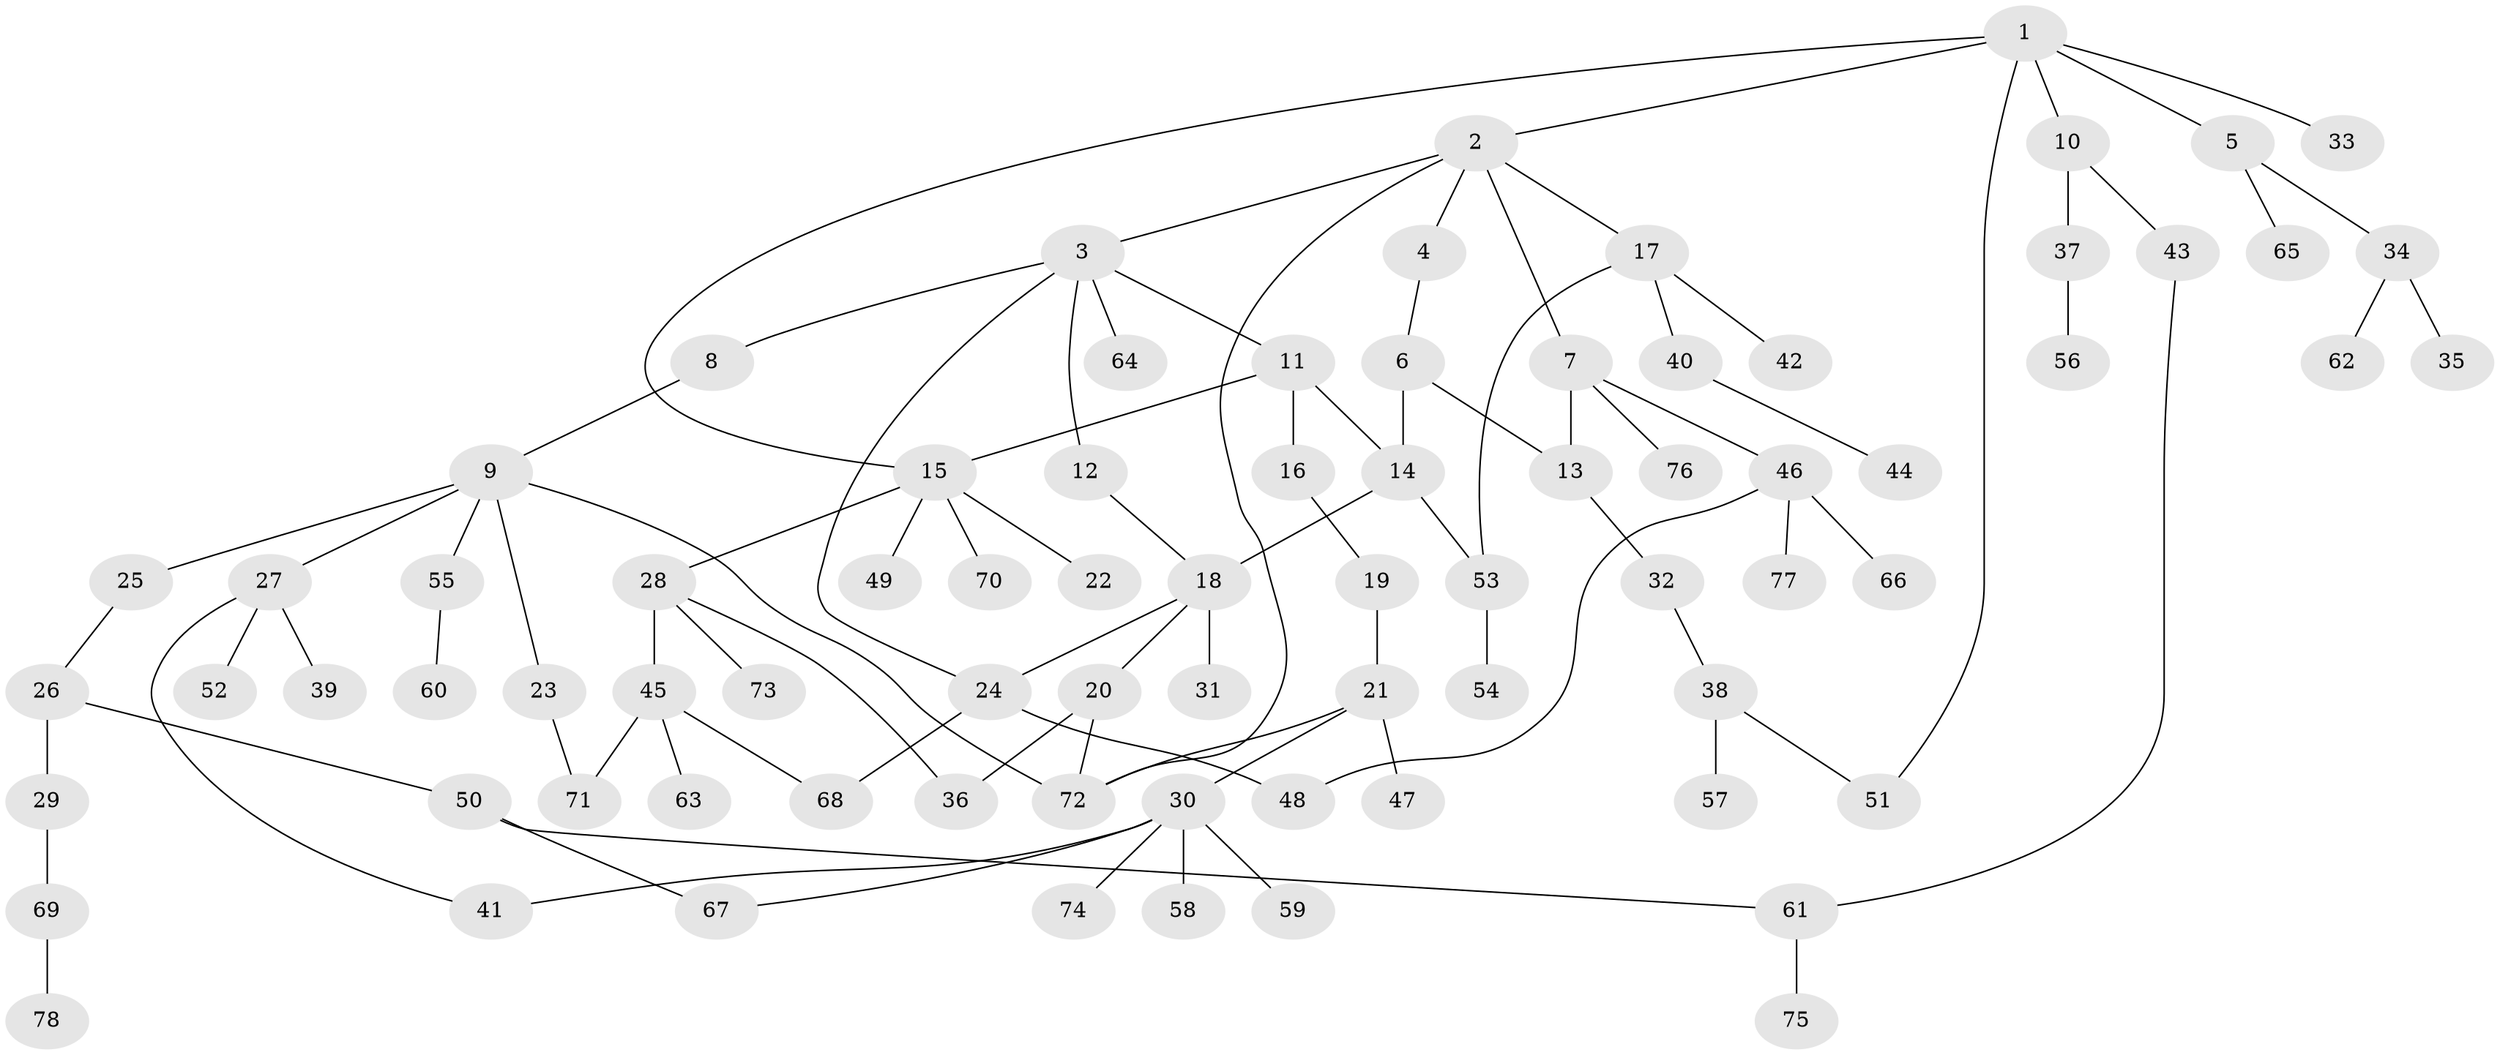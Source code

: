 // Generated by graph-tools (version 1.1) at 2025/34/03/09/25 02:34:06]
// undirected, 78 vertices, 94 edges
graph export_dot {
graph [start="1"]
  node [color=gray90,style=filled];
  1;
  2;
  3;
  4;
  5;
  6;
  7;
  8;
  9;
  10;
  11;
  12;
  13;
  14;
  15;
  16;
  17;
  18;
  19;
  20;
  21;
  22;
  23;
  24;
  25;
  26;
  27;
  28;
  29;
  30;
  31;
  32;
  33;
  34;
  35;
  36;
  37;
  38;
  39;
  40;
  41;
  42;
  43;
  44;
  45;
  46;
  47;
  48;
  49;
  50;
  51;
  52;
  53;
  54;
  55;
  56;
  57;
  58;
  59;
  60;
  61;
  62;
  63;
  64;
  65;
  66;
  67;
  68;
  69;
  70;
  71;
  72;
  73;
  74;
  75;
  76;
  77;
  78;
  1 -- 2;
  1 -- 5;
  1 -- 10;
  1 -- 33;
  1 -- 15;
  1 -- 51;
  2 -- 3;
  2 -- 4;
  2 -- 7;
  2 -- 17;
  2 -- 72;
  3 -- 8;
  3 -- 11;
  3 -- 12;
  3 -- 64;
  3 -- 24;
  4 -- 6;
  5 -- 34;
  5 -- 65;
  6 -- 13;
  6 -- 14;
  7 -- 46;
  7 -- 76;
  7 -- 13;
  8 -- 9;
  9 -- 23;
  9 -- 25;
  9 -- 27;
  9 -- 55;
  9 -- 72;
  10 -- 37;
  10 -- 43;
  11 -- 14;
  11 -- 15;
  11 -- 16;
  12 -- 18;
  13 -- 32;
  14 -- 18;
  14 -- 53;
  15 -- 22;
  15 -- 28;
  15 -- 49;
  15 -- 70;
  16 -- 19;
  17 -- 40;
  17 -- 42;
  17 -- 53;
  18 -- 20;
  18 -- 24;
  18 -- 31;
  19 -- 21;
  20 -- 72;
  20 -- 36;
  21 -- 30;
  21 -- 47;
  21 -- 72;
  23 -- 71;
  24 -- 68;
  24 -- 48;
  25 -- 26;
  26 -- 29;
  26 -- 50;
  27 -- 39;
  27 -- 52;
  27 -- 41;
  28 -- 36;
  28 -- 45;
  28 -- 73;
  29 -- 69;
  30 -- 41;
  30 -- 58;
  30 -- 59;
  30 -- 74;
  30 -- 67;
  32 -- 38;
  34 -- 35;
  34 -- 62;
  37 -- 56;
  38 -- 51;
  38 -- 57;
  40 -- 44;
  43 -- 61;
  45 -- 63;
  45 -- 71;
  45 -- 68;
  46 -- 48;
  46 -- 66;
  46 -- 77;
  50 -- 67;
  50 -- 61;
  53 -- 54;
  55 -- 60;
  61 -- 75;
  69 -- 78;
}
